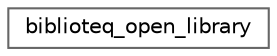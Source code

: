digraph "Graphical Class Hierarchy"
{
 // LATEX_PDF_SIZE
  bgcolor="transparent";
  edge [fontname=Helvetica,fontsize=10,labelfontname=Helvetica,labelfontsize=10];
  node [fontname=Helvetica,fontsize=10,shape=box,height=0.2,width=0.4];
  rankdir="LR";
  Node0 [id="Node000000",label="biblioteq_open_library",height=0.2,width=0.4,color="grey40", fillcolor="white", style="filled",URL="$classbiblioteq__open__library.html",tooltip=" "];
}

